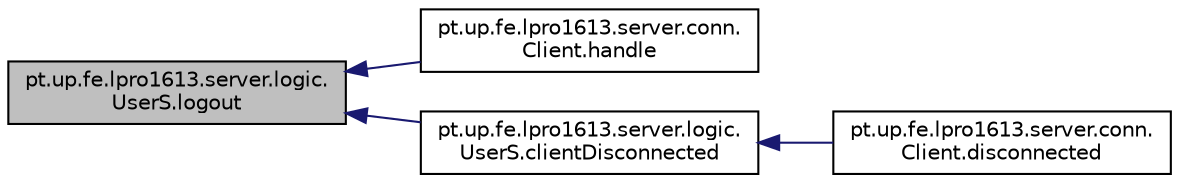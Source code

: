 digraph "pt.up.fe.lpro1613.server.logic.UserS.logout"
{
  edge [fontname="Helvetica",fontsize="10",labelfontname="Helvetica",labelfontsize="10"];
  node [fontname="Helvetica",fontsize="10",shape=record];
  rankdir="LR";
  Node59 [label="pt.up.fe.lpro1613.server.logic.\lUserS.logout",height=0.2,width=0.4,color="black", fillcolor="grey75", style="filled", fontcolor="black"];
  Node59 -> Node60 [dir="back",color="midnightblue",fontsize="10",style="solid"];
  Node60 [label="pt.up.fe.lpro1613.server.conn.\lClient.handle",height=0.2,width=0.4,color="black", fillcolor="white", style="filled",URL="$classpt_1_1up_1_1fe_1_1lpro1613_1_1server_1_1conn_1_1_client.html#a81efbd1e6b06189da5c814ac767a4a98"];
  Node59 -> Node61 [dir="back",color="midnightblue",fontsize="10",style="solid"];
  Node61 [label="pt.up.fe.lpro1613.server.logic.\lUserS.clientDisconnected",height=0.2,width=0.4,color="black", fillcolor="white", style="filled",URL="$classpt_1_1up_1_1fe_1_1lpro1613_1_1server_1_1logic_1_1_user_s.html#afca9c18f164a1006c2411b8e283ec4fb"];
  Node61 -> Node62 [dir="back",color="midnightblue",fontsize="10",style="solid"];
  Node62 [label="pt.up.fe.lpro1613.server.conn.\lClient.disconnected",height=0.2,width=0.4,color="black", fillcolor="white", style="filled",URL="$classpt_1_1up_1_1fe_1_1lpro1613_1_1server_1_1conn_1_1_client.html#a8aaec34bb1c5d5af0430318b105ac3fc"];
}
